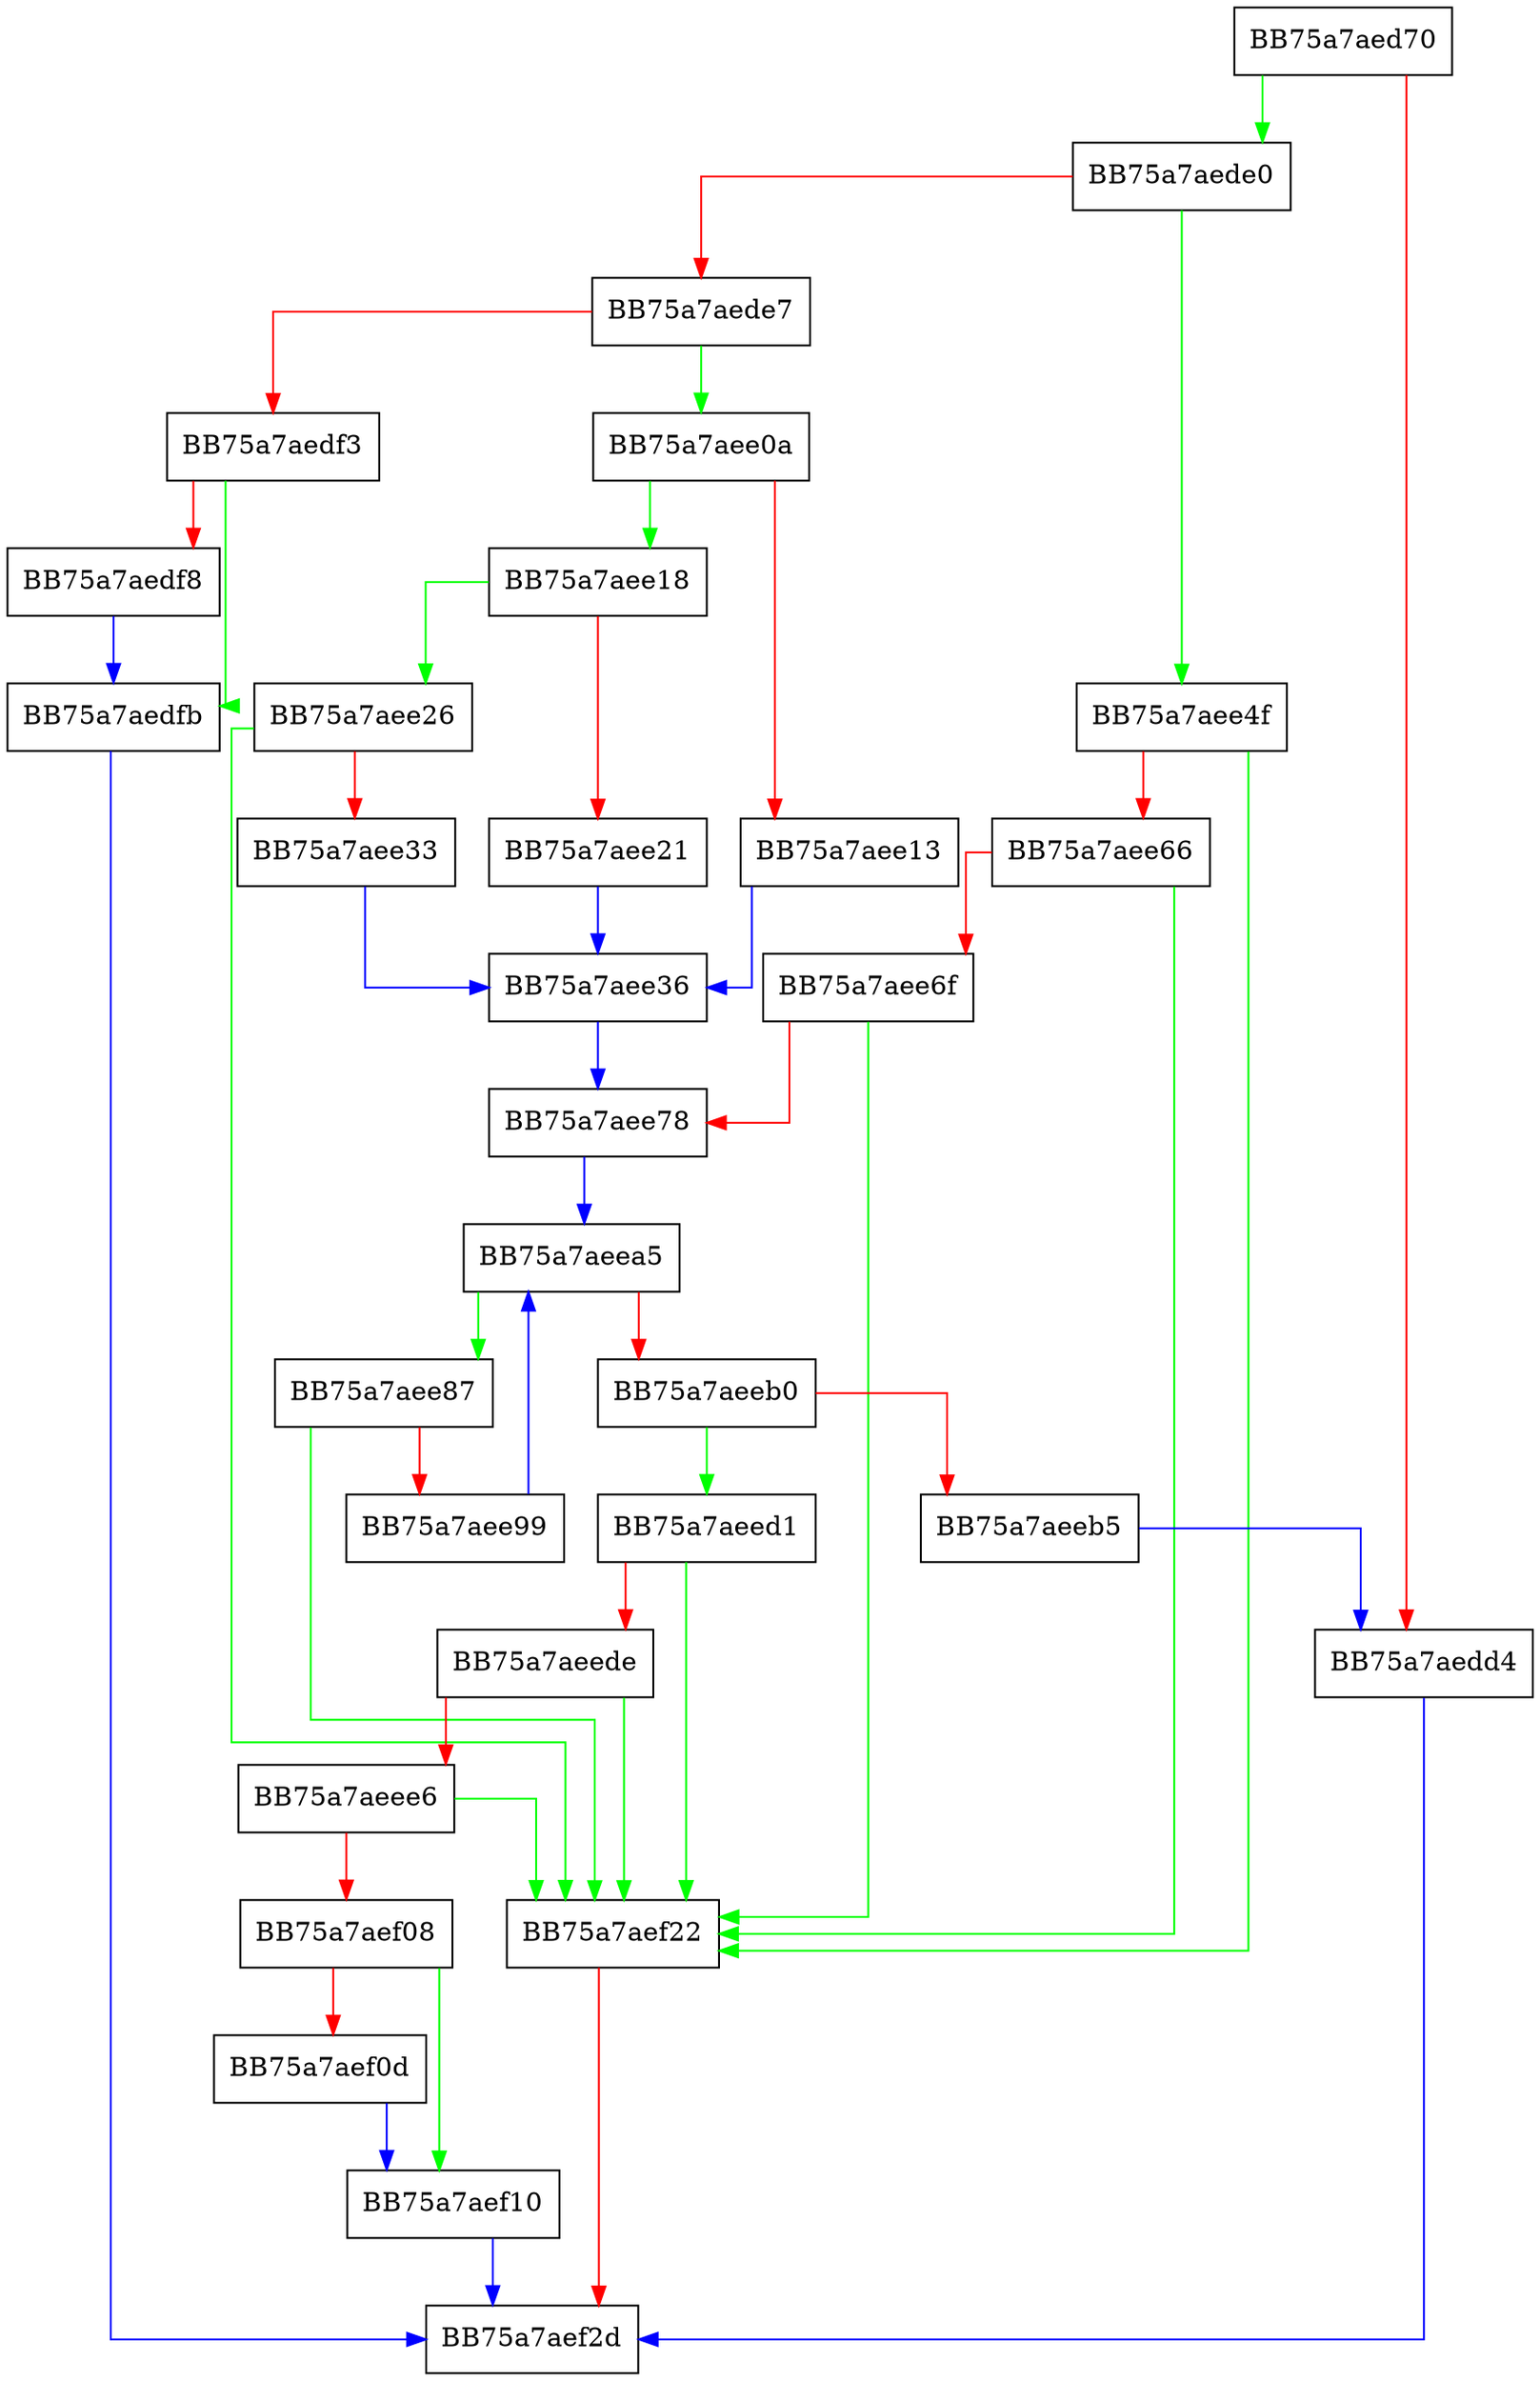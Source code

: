 digraph __mbrtoc32_utf8 {
  node [shape="box"];
  graph [splines=ortho];
  BB75a7aed70 -> BB75a7aede0 [color="green"];
  BB75a7aed70 -> BB75a7aedd4 [color="red"];
  BB75a7aedd4 -> BB75a7aef2d [color="blue"];
  BB75a7aede0 -> BB75a7aee4f [color="green"];
  BB75a7aede0 -> BB75a7aede7 [color="red"];
  BB75a7aede7 -> BB75a7aee0a [color="green"];
  BB75a7aede7 -> BB75a7aedf3 [color="red"];
  BB75a7aedf3 -> BB75a7aedfb [color="green"];
  BB75a7aedf3 -> BB75a7aedf8 [color="red"];
  BB75a7aedf8 -> BB75a7aedfb [color="blue"];
  BB75a7aedfb -> BB75a7aef2d [color="blue"];
  BB75a7aee0a -> BB75a7aee18 [color="green"];
  BB75a7aee0a -> BB75a7aee13 [color="red"];
  BB75a7aee13 -> BB75a7aee36 [color="blue"];
  BB75a7aee18 -> BB75a7aee26 [color="green"];
  BB75a7aee18 -> BB75a7aee21 [color="red"];
  BB75a7aee21 -> BB75a7aee36 [color="blue"];
  BB75a7aee26 -> BB75a7aef22 [color="green"];
  BB75a7aee26 -> BB75a7aee33 [color="red"];
  BB75a7aee33 -> BB75a7aee36 [color="blue"];
  BB75a7aee36 -> BB75a7aee78 [color="blue"];
  BB75a7aee4f -> BB75a7aef22 [color="green"];
  BB75a7aee4f -> BB75a7aee66 [color="red"];
  BB75a7aee66 -> BB75a7aef22 [color="green"];
  BB75a7aee66 -> BB75a7aee6f [color="red"];
  BB75a7aee6f -> BB75a7aef22 [color="green"];
  BB75a7aee6f -> BB75a7aee78 [color="red"];
  BB75a7aee78 -> BB75a7aeea5 [color="blue"];
  BB75a7aee87 -> BB75a7aef22 [color="green"];
  BB75a7aee87 -> BB75a7aee99 [color="red"];
  BB75a7aee99 -> BB75a7aeea5 [color="blue"];
  BB75a7aeea5 -> BB75a7aee87 [color="green"];
  BB75a7aeea5 -> BB75a7aeeb0 [color="red"];
  BB75a7aeeb0 -> BB75a7aeed1 [color="green"];
  BB75a7aeeb0 -> BB75a7aeeb5 [color="red"];
  BB75a7aeeb5 -> BB75a7aedd4 [color="blue"];
  BB75a7aeed1 -> BB75a7aef22 [color="green"];
  BB75a7aeed1 -> BB75a7aeede [color="red"];
  BB75a7aeede -> BB75a7aef22 [color="green"];
  BB75a7aeede -> BB75a7aeee6 [color="red"];
  BB75a7aeee6 -> BB75a7aef22 [color="green"];
  BB75a7aeee6 -> BB75a7aef08 [color="red"];
  BB75a7aef08 -> BB75a7aef10 [color="green"];
  BB75a7aef08 -> BB75a7aef0d [color="red"];
  BB75a7aef0d -> BB75a7aef10 [color="blue"];
  BB75a7aef10 -> BB75a7aef2d [color="blue"];
  BB75a7aef22 -> BB75a7aef2d [color="red"];
}